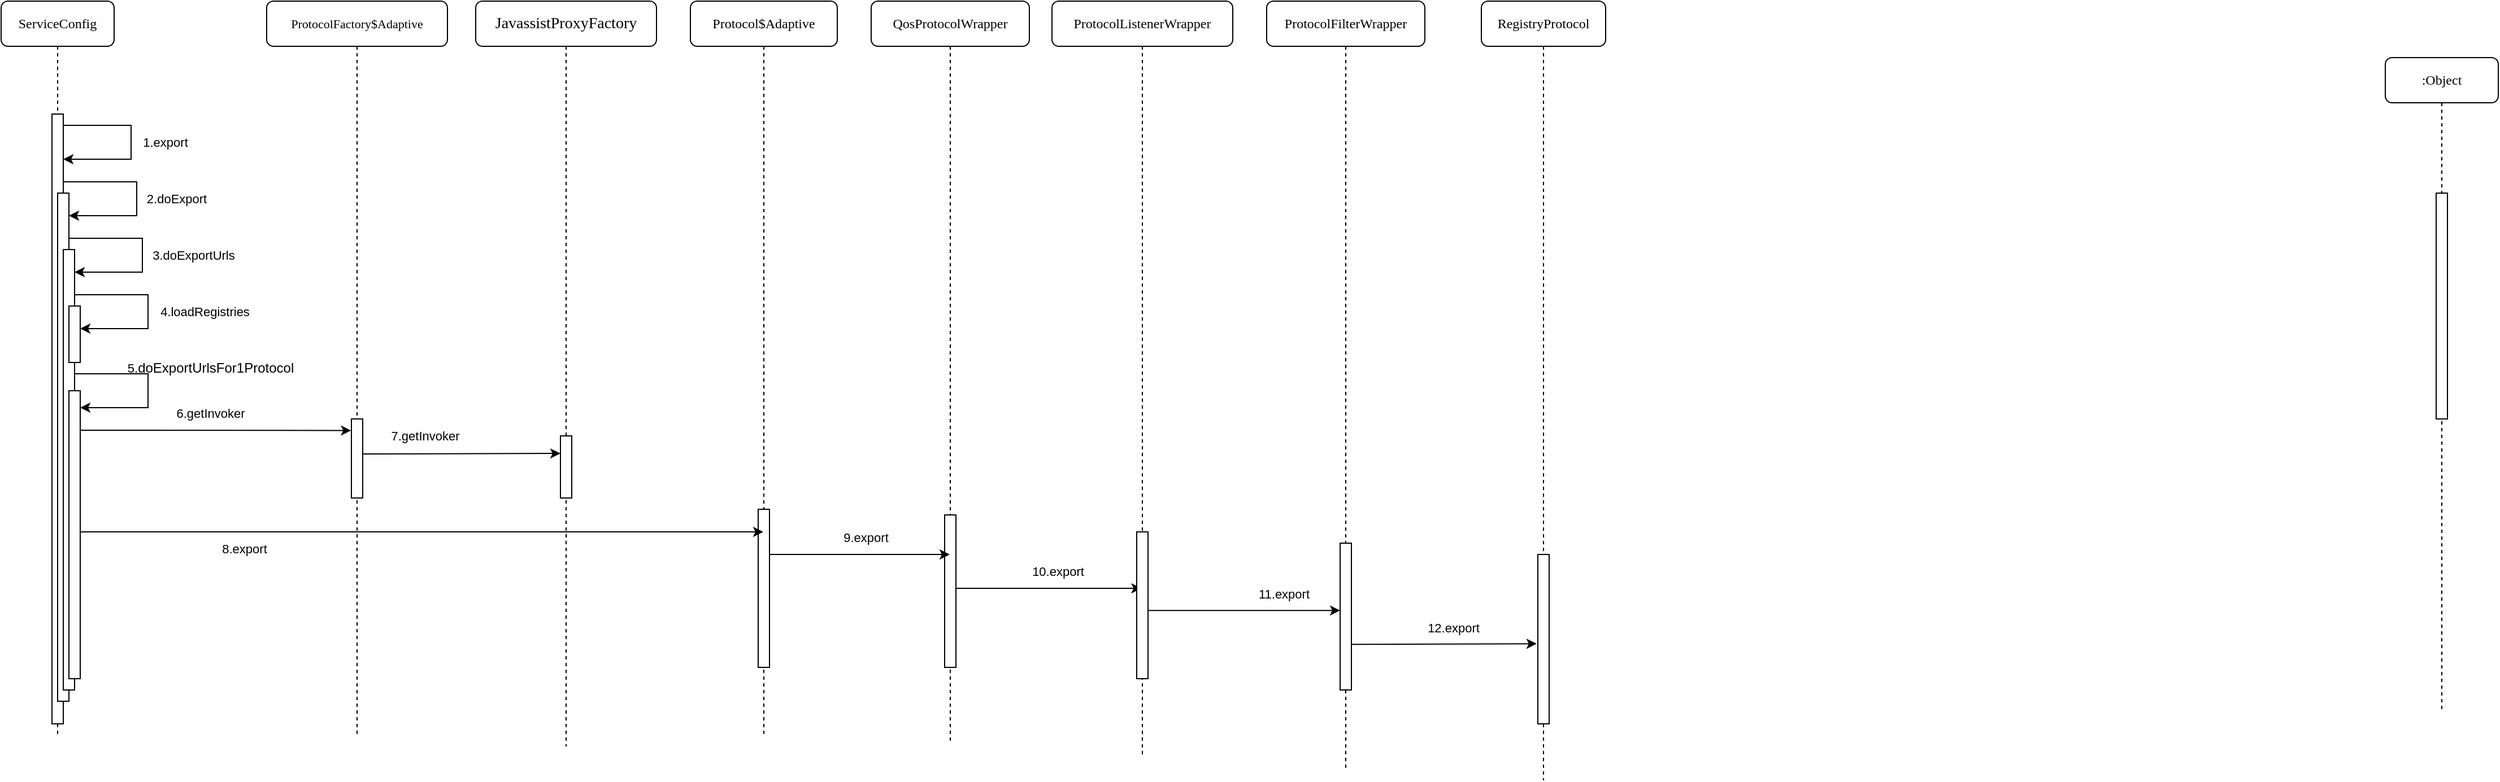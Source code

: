 <mxfile version="21.6.5" type="github">
  <diagram name="Page-1" id="13e1069c-82ec-6db2-03f1-153e76fe0fe0">
    <mxGraphModel dx="2816" dy="1706" grid="1" gridSize="10" guides="1" tooltips="1" connect="1" arrows="1" fold="1" page="1" pageScale="1" pageWidth="1100" pageHeight="850" background="none" math="0" shadow="0">
      <root>
        <mxCell id="0" />
        <mxCell id="1" parent="0" />
        <mxCell id="7baba1c4bc27f4b0-2" value="&lt;font style=&quot;font-size: 11px;&quot;&gt;ProtocolFactory$Adaptive&lt;/font&gt;" style="shape=umlLifeline;perimeter=lifelinePerimeter;whiteSpace=wrap;html=1;container=1;collapsible=0;recursiveResize=0;outlineConnect=0;rounded=1;shadow=0;comic=0;labelBackgroundColor=none;strokeWidth=1;fontFamily=Verdana;fontSize=12;align=center;" parent="1" vertex="1">
          <mxGeometry x="335" y="80" width="160" height="650" as="geometry" />
        </mxCell>
        <mxCell id="7baba1c4bc27f4b0-10" value="" style="html=1;points=[];perimeter=orthogonalPerimeter;rounded=0;shadow=0;comic=0;labelBackgroundColor=none;strokeWidth=1;fontFamily=Verdana;fontSize=12;align=center;" parent="7baba1c4bc27f4b0-2" vertex="1">
          <mxGeometry x="75" y="370" width="10" height="70" as="geometry" />
        </mxCell>
        <mxCell id="7baba1c4bc27f4b0-3" value="&lt;article data-content=&quot;[{&amp;quot;type&amp;quot;:&amp;quot;block&amp;quot;,&amp;quot;id&amp;quot;:&amp;quot;VgRU-1690942265634&amp;quot;,&amp;quot;name&amp;quot;:&amp;quot;heading&amp;quot;,&amp;quot;data&amp;quot;:{&amp;quot;level&amp;quot;:&amp;quot;h3&amp;quot;},&amp;quot;nodes&amp;quot;:[{&amp;quot;type&amp;quot;:&amp;quot;text&amp;quot;,&amp;quot;id&amp;quot;:&amp;quot;xGpA-1690942265635&amp;quot;,&amp;quot;leaves&amp;quot;:[{&amp;quot;text&amp;quot;:&amp;quot;JavassistProxyFactory&amp;quot;,&amp;quot;marks&amp;quot;:[{&amp;quot;type&amp;quot;:&amp;quot;bold&amp;quot;},{&amp;quot;type&amp;quot;:&amp;quot;fontSize&amp;quot;,&amp;quot;value&amp;quot;:20}]}]}]}]&quot;&gt;&lt;div style=&quot;line-height: 1.75; font-size: 14px; text-align: left;&quot; id=&quot;Uqh1-1690966903598&quot;&gt;JavassistProxyFactory&lt;/div&gt;&lt;/article&gt;" style="shape=umlLifeline;perimeter=lifelinePerimeter;whiteSpace=wrap;html=1;container=1;collapsible=0;recursiveResize=0;outlineConnect=0;rounded=1;shadow=0;comic=0;labelBackgroundColor=none;strokeWidth=1;fontFamily=Verdana;fontSize=12;align=center;" parent="1" vertex="1">
          <mxGeometry x="520" y="80" width="160" height="660" as="geometry" />
        </mxCell>
        <mxCell id="7baba1c4bc27f4b0-13" value="" style="html=1;points=[];perimeter=orthogonalPerimeter;rounded=0;shadow=0;comic=0;labelBackgroundColor=none;strokeWidth=1;fontFamily=Verdana;fontSize=12;align=center;" parent="7baba1c4bc27f4b0-3" vertex="1">
          <mxGeometry x="75" y="385" width="10" height="55" as="geometry" />
        </mxCell>
        <mxCell id="7baba1c4bc27f4b0-8" value="ServiceConfig" style="shape=umlLifeline;perimeter=lifelinePerimeter;whiteSpace=wrap;html=1;container=1;collapsible=0;recursiveResize=0;outlineConnect=0;rounded=1;shadow=0;comic=0;labelBackgroundColor=none;strokeWidth=1;fontFamily=Verdana;fontSize=12;align=center;" parent="1" vertex="1">
          <mxGeometry x="100" y="80" width="100" height="650" as="geometry" />
        </mxCell>
        <mxCell id="7baba1c4bc27f4b0-9" value="" style="html=1;points=[];perimeter=orthogonalPerimeter;rounded=0;shadow=0;comic=0;labelBackgroundColor=none;strokeWidth=1;fontFamily=Verdana;fontSize=12;align=center;" parent="7baba1c4bc27f4b0-8" vertex="1">
          <mxGeometry x="45" y="100" width="10" height="540" as="geometry" />
        </mxCell>
        <mxCell id="ApxEFvRm06QiGr_pZyAF-4" value="" style="html=1;points=[];perimeter=orthogonalPerimeter;rounded=0;shadow=0;comic=0;labelBackgroundColor=none;strokeWidth=1;fontFamily=Verdana;fontSize=12;align=center;" vertex="1" parent="7baba1c4bc27f4b0-8">
          <mxGeometry x="50" y="170" width="10" height="450" as="geometry" />
        </mxCell>
        <mxCell id="ApxEFvRm06QiGr_pZyAF-9" value="" style="endArrow=classic;html=1;rounded=0;" edge="1" parent="7baba1c4bc27f4b0-8">
          <mxGeometry width="50" height="50" relative="1" as="geometry">
            <mxPoint x="55.004" y="160" as="sourcePoint" />
            <mxPoint x="60" y="190" as="targetPoint" />
            <Array as="points">
              <mxPoint x="120" y="160" />
              <mxPoint x="120" y="190" />
            </Array>
          </mxGeometry>
        </mxCell>
        <mxCell id="ApxEFvRm06QiGr_pZyAF-14" value="" style="html=1;points=[];perimeter=orthogonalPerimeter;rounded=0;shadow=0;comic=0;labelBackgroundColor=none;strokeWidth=1;fontFamily=Verdana;fontSize=12;align=center;" vertex="1" parent="7baba1c4bc27f4b0-8">
          <mxGeometry x="55" y="220" width="10" height="390" as="geometry" />
        </mxCell>
        <mxCell id="ApxEFvRm06QiGr_pZyAF-17" value="" style="html=1;points=[];perimeter=orthogonalPerimeter;rounded=0;shadow=0;comic=0;labelBackgroundColor=none;strokeWidth=1;fontFamily=Verdana;fontSize=12;align=center;" vertex="1" parent="7baba1c4bc27f4b0-8">
          <mxGeometry x="60" y="270" width="10" height="50" as="geometry" />
        </mxCell>
        <mxCell id="ApxEFvRm06QiGr_pZyAF-18" value="" style="endArrow=classic;html=1;rounded=0;" edge="1" parent="7baba1c4bc27f4b0-8">
          <mxGeometry width="50" height="50" relative="1" as="geometry">
            <mxPoint x="65.004" y="260" as="sourcePoint" />
            <mxPoint x="70" y="290" as="targetPoint" />
            <Array as="points">
              <mxPoint x="130" y="260" />
              <mxPoint x="130" y="290" />
            </Array>
          </mxGeometry>
        </mxCell>
        <mxCell id="ApxEFvRm06QiGr_pZyAF-19" value="" style="html=1;points=[];perimeter=orthogonalPerimeter;rounded=0;shadow=0;comic=0;labelBackgroundColor=none;strokeWidth=1;fontFamily=Verdana;fontSize=12;align=center;" vertex="1" parent="7baba1c4bc27f4b0-8">
          <mxGeometry x="60" y="345" width="10" height="255" as="geometry" />
        </mxCell>
        <mxCell id="ApxEFvRm06QiGr_pZyAF-20" value="" style="endArrow=classic;html=1;rounded=0;" edge="1" parent="7baba1c4bc27f4b0-8">
          <mxGeometry width="50" height="50" relative="1" as="geometry">
            <mxPoint x="65.004" y="330" as="sourcePoint" />
            <mxPoint x="70" y="360" as="targetPoint" />
            <Array as="points">
              <mxPoint x="130" y="330" />
              <mxPoint x="130" y="360" />
            </Array>
          </mxGeometry>
        </mxCell>
        <mxCell id="ApxEFvRm06QiGr_pZyAF-11" value="" style="endArrow=classic;html=1;rounded=0;" edge="1" parent="1">
          <mxGeometry width="50" height="50" relative="1" as="geometry">
            <mxPoint x="155" y="190" as="sourcePoint" />
            <mxPoint x="155" y="220" as="targetPoint" />
            <Array as="points">
              <mxPoint x="215" y="190" />
              <mxPoint x="215" y="220" />
            </Array>
          </mxGeometry>
        </mxCell>
        <mxCell id="ApxEFvRm06QiGr_pZyAF-15" value="" style="endArrow=classic;html=1;rounded=0;" edge="1" parent="1">
          <mxGeometry width="50" height="50" relative="1" as="geometry">
            <mxPoint x="160.004" y="290" as="sourcePoint" />
            <mxPoint x="165" y="320" as="targetPoint" />
            <Array as="points">
              <mxPoint x="225" y="290" />
              <mxPoint x="225" y="320" />
            </Array>
          </mxGeometry>
        </mxCell>
        <mxCell id="ApxEFvRm06QiGr_pZyAF-13" value="&lt;font style=&quot;font-size: 11px;&quot;&gt;1.export&lt;/font&gt;" style="text;html=1;align=center;verticalAlign=middle;resizable=0;points=[];autosize=1;strokeColor=none;fillColor=none;" vertex="1" parent="1">
          <mxGeometry x="210" y="190" width="70" height="30" as="geometry" />
        </mxCell>
        <mxCell id="ApxEFvRm06QiGr_pZyAF-21" value="" style="endArrow=classic;html=1;rounded=0;entryX=-0.027;entryY=0.146;entryDx=0;entryDy=0;entryPerimeter=0;" edge="1" parent="1" target="7baba1c4bc27f4b0-10">
          <mxGeometry width="50" height="50" relative="1" as="geometry">
            <mxPoint x="170.004" y="460" as="sourcePoint" />
            <mxPoint x="380" y="460" as="targetPoint" />
          </mxGeometry>
        </mxCell>
        <mxCell id="ApxEFvRm06QiGr_pZyAF-22" value="QosProtocolWrapper" style="shape=umlLifeline;perimeter=lifelinePerimeter;whiteSpace=wrap;html=1;container=1;collapsible=0;recursiveResize=0;outlineConnect=0;rounded=1;shadow=0;comic=0;labelBackgroundColor=none;strokeWidth=1;fontFamily=Verdana;fontSize=12;align=center;" vertex="1" parent="1">
          <mxGeometry x="870" y="80" width="140" height="655" as="geometry" />
        </mxCell>
        <mxCell id="ApxEFvRm06QiGr_pZyAF-23" value="" style="html=1;points=[];perimeter=orthogonalPerimeter;rounded=0;shadow=0;comic=0;labelBackgroundColor=none;strokeWidth=1;fontFamily=Verdana;fontSize=12;align=center;" vertex="1" parent="ApxEFvRm06QiGr_pZyAF-22">
          <mxGeometry x="65" y="455" width="10" height="135" as="geometry" />
        </mxCell>
        <mxCell id="ApxEFvRm06QiGr_pZyAF-30" value="" style="endArrow=classic;html=1;rounded=0;" edge="1" parent="ApxEFvRm06QiGr_pZyAF-22" target="ApxEFvRm06QiGr_pZyAF-22">
          <mxGeometry width="50" height="50" relative="1" as="geometry">
            <mxPoint x="-94.856" y="490" as="sourcePoint" />
            <mxPoint x="60" y="490" as="targetPoint" />
          </mxGeometry>
        </mxCell>
        <mxCell id="ApxEFvRm06QiGr_pZyAF-37" value="" style="endArrow=classic;html=1;rounded=0;entryX=-0.1;entryY=0.2;entryDx=0;entryDy=0;entryPerimeter=0;" edge="1" parent="ApxEFvRm06QiGr_pZyAF-22">
          <mxGeometry width="50" height="50" relative="1" as="geometry">
            <mxPoint x="75.0" y="520" as="sourcePoint" />
            <mxPoint x="239.19" y="520" as="targetPoint" />
          </mxGeometry>
        </mxCell>
        <mxCell id="ApxEFvRm06QiGr_pZyAF-24" value="" style="endArrow=classic;html=1;rounded=0;entryX=-0.06;entryY=0.151;entryDx=0;entryDy=0;entryPerimeter=0;" edge="1" parent="1">
          <mxGeometry width="50" height="50" relative="1" as="geometry">
            <mxPoint x="420" y="481" as="sourcePoint" />
            <mxPoint x="595.0" y="480.54" as="targetPoint" />
          </mxGeometry>
        </mxCell>
        <mxCell id="ApxEFvRm06QiGr_pZyAF-25" value="Protocol$Adaptive" style="shape=umlLifeline;perimeter=lifelinePerimeter;whiteSpace=wrap;html=1;container=1;collapsible=0;recursiveResize=0;outlineConnect=0;rounded=1;shadow=0;comic=0;labelBackgroundColor=none;strokeWidth=1;fontFamily=Verdana;fontSize=12;align=center;" vertex="1" parent="1">
          <mxGeometry x="710" y="80" width="130" height="650" as="geometry" />
        </mxCell>
        <mxCell id="ApxEFvRm06QiGr_pZyAF-26" value="" style="html=1;points=[];perimeter=orthogonalPerimeter;rounded=0;shadow=0;comic=0;labelBackgroundColor=none;strokeWidth=1;fontFamily=Verdana;fontSize=12;align=center;" vertex="1" parent="ApxEFvRm06QiGr_pZyAF-25">
          <mxGeometry x="60" y="450" width="10" height="140" as="geometry" />
        </mxCell>
        <mxCell id="ApxEFvRm06QiGr_pZyAF-27" value="ProtocolFilterWrapper" style="shape=umlLifeline;perimeter=lifelinePerimeter;whiteSpace=wrap;html=1;container=1;collapsible=0;recursiveResize=0;outlineConnect=0;rounded=1;shadow=0;comic=0;labelBackgroundColor=none;strokeWidth=1;fontFamily=Verdana;fontSize=12;align=center;" vertex="1" parent="1">
          <mxGeometry x="1220" y="80" width="140" height="680" as="geometry" />
        </mxCell>
        <mxCell id="ApxEFvRm06QiGr_pZyAF-39" value="" style="endArrow=classic;html=1;rounded=0;entryX=-0.106;entryY=0.527;entryDx=0;entryDy=0;entryPerimeter=0;" edge="1" parent="ApxEFvRm06QiGr_pZyAF-27" target="ApxEFvRm06QiGr_pZyAF-34">
          <mxGeometry width="50" height="50" relative="1" as="geometry">
            <mxPoint x="75.004" y="569.58" as="sourcePoint" />
            <mxPoint x="245" y="569.58" as="targetPoint" />
          </mxGeometry>
        </mxCell>
        <mxCell id="ApxEFvRm06QiGr_pZyAF-28" value="" style="html=1;points=[];perimeter=orthogonalPerimeter;rounded=0;shadow=0;comic=0;labelBackgroundColor=none;strokeWidth=1;fontFamily=Verdana;fontSize=12;align=center;" vertex="1" parent="ApxEFvRm06QiGr_pZyAF-27">
          <mxGeometry x="65" y="480" width="10" height="130" as="geometry" />
        </mxCell>
        <mxCell id="ApxEFvRm06QiGr_pZyAF-29" value="" style="endArrow=classic;html=1;rounded=0;" edge="1" parent="1" target="ApxEFvRm06QiGr_pZyAF-25">
          <mxGeometry width="50" height="50" relative="1" as="geometry">
            <mxPoint x="170.004" y="550" as="sourcePoint" />
            <mxPoint x="385" y="550" as="targetPoint" />
          </mxGeometry>
        </mxCell>
        <mxCell id="ApxEFvRm06QiGr_pZyAF-31" value=":Object" style="shape=umlLifeline;perimeter=lifelinePerimeter;whiteSpace=wrap;html=1;container=1;collapsible=0;recursiveResize=0;outlineConnect=0;rounded=1;shadow=0;comic=0;labelBackgroundColor=none;strokeWidth=1;fontFamily=Verdana;fontSize=12;align=center;" vertex="1" parent="1">
          <mxGeometry x="2210" y="130" width="100" height="580" as="geometry" />
        </mxCell>
        <mxCell id="ApxEFvRm06QiGr_pZyAF-32" value="" style="html=1;points=[];perimeter=orthogonalPerimeter;rounded=0;shadow=0;comic=0;labelBackgroundColor=none;strokeWidth=1;fontFamily=Verdana;fontSize=12;align=center;" vertex="1" parent="ApxEFvRm06QiGr_pZyAF-31">
          <mxGeometry x="45" y="120" width="10" height="200" as="geometry" />
        </mxCell>
        <mxCell id="ApxEFvRm06QiGr_pZyAF-33" value="RegistryProtocol" style="shape=umlLifeline;perimeter=lifelinePerimeter;whiteSpace=wrap;html=1;container=1;collapsible=0;recursiveResize=0;outlineConnect=0;rounded=1;shadow=0;comic=0;labelBackgroundColor=none;strokeWidth=1;fontFamily=Verdana;fontSize=12;align=center;" vertex="1" parent="1">
          <mxGeometry x="1410" y="80" width="110" height="690" as="geometry" />
        </mxCell>
        <mxCell id="ApxEFvRm06QiGr_pZyAF-34" value="" style="html=1;points=[];perimeter=orthogonalPerimeter;rounded=0;shadow=0;comic=0;labelBackgroundColor=none;strokeWidth=1;fontFamily=Verdana;fontSize=12;align=center;" vertex="1" parent="ApxEFvRm06QiGr_pZyAF-33">
          <mxGeometry x="50" y="490" width="10" height="150" as="geometry" />
        </mxCell>
        <mxCell id="ApxEFvRm06QiGr_pZyAF-35" value="ProtocolListenerWrapper" style="shape=umlLifeline;perimeter=lifelinePerimeter;whiteSpace=wrap;html=1;container=1;collapsible=0;recursiveResize=0;outlineConnect=0;rounded=1;shadow=0;comic=0;labelBackgroundColor=none;strokeWidth=1;fontFamily=Verdana;fontSize=12;align=center;" vertex="1" parent="1">
          <mxGeometry x="1030" y="80" width="160" height="670" as="geometry" />
        </mxCell>
        <mxCell id="ApxEFvRm06QiGr_pZyAF-36" value="" style="html=1;points=[];perimeter=orthogonalPerimeter;rounded=0;shadow=0;comic=0;labelBackgroundColor=none;strokeWidth=1;fontFamily=Verdana;fontSize=12;align=center;" vertex="1" parent="ApxEFvRm06QiGr_pZyAF-35">
          <mxGeometry x="75" y="470" width="10" height="130" as="geometry" />
        </mxCell>
        <mxCell id="ApxEFvRm06QiGr_pZyAF-40" value="&lt;font style=&quot;font-size: 11px;&quot;&gt;2.doExport&lt;/font&gt;" style="text;html=1;align=center;verticalAlign=middle;resizable=0;points=[];autosize=1;strokeColor=none;fillColor=none;" vertex="1" parent="1">
          <mxGeometry x="215" y="240" width="80" height="30" as="geometry" />
        </mxCell>
        <mxCell id="ApxEFvRm06QiGr_pZyAF-41" value="&lt;font style=&quot;font-size: 11px;&quot;&gt;3.doExportUrls&lt;/font&gt;" style="text;html=1;align=center;verticalAlign=middle;resizable=0;points=[];autosize=1;strokeColor=none;fillColor=none;" vertex="1" parent="1">
          <mxGeometry x="220" y="290" width="100" height="30" as="geometry" />
        </mxCell>
        <mxCell id="ApxEFvRm06QiGr_pZyAF-42" value="&lt;font style=&quot;font-size: 11px;&quot;&gt;4.loadRegistries&lt;/font&gt;" style="text;html=1;align=center;verticalAlign=middle;resizable=0;points=[];autosize=1;strokeColor=none;fillColor=none;" vertex="1" parent="1">
          <mxGeometry x="225" y="340" width="110" height="30" as="geometry" />
        </mxCell>
        <mxCell id="ApxEFvRm06QiGr_pZyAF-43" value="&lt;font style=&quot;font-size: 11px;&quot;&gt;5.&lt;/font&gt;doExportUrlsFor1Protocol" style="text;html=1;align=center;verticalAlign=middle;resizable=0;points=[];autosize=1;strokeColor=none;fillColor=none;" vertex="1" parent="1">
          <mxGeometry x="200" y="390" width="170" height="30" as="geometry" />
        </mxCell>
        <mxCell id="ApxEFvRm06QiGr_pZyAF-44" value="&lt;span style=&quot;font-size: 11px;&quot;&gt;6.getInvoker&lt;/span&gt;" style="text;html=1;align=center;verticalAlign=middle;resizable=0;points=[];autosize=1;strokeColor=none;fillColor=none;" vertex="1" parent="1">
          <mxGeometry x="240" y="430" width="90" height="30" as="geometry" />
        </mxCell>
        <mxCell id="ApxEFvRm06QiGr_pZyAF-45" value="&lt;span style=&quot;font-size: 11px;&quot;&gt;7.getInvoker&lt;/span&gt;" style="text;html=1;align=center;verticalAlign=middle;resizable=0;points=[];autosize=1;strokeColor=none;fillColor=none;" vertex="1" parent="1">
          <mxGeometry x="430" y="450" width="90" height="30" as="geometry" />
        </mxCell>
        <mxCell id="ApxEFvRm06QiGr_pZyAF-46" value="&lt;span style=&quot;font-size: 11px;&quot;&gt;8.export&lt;/span&gt;" style="text;html=1;align=center;verticalAlign=middle;resizable=0;points=[];autosize=1;strokeColor=none;fillColor=none;" vertex="1" parent="1">
          <mxGeometry x="280" y="550" width="70" height="30" as="geometry" />
        </mxCell>
        <mxCell id="ApxEFvRm06QiGr_pZyAF-47" value="&lt;span style=&quot;font-size: 11px;&quot;&gt;9.export&lt;/span&gt;" style="text;html=1;align=center;verticalAlign=middle;resizable=0;points=[];autosize=1;strokeColor=none;fillColor=none;" vertex="1" parent="1">
          <mxGeometry x="830" y="540" width="70" height="30" as="geometry" />
        </mxCell>
        <mxCell id="ApxEFvRm06QiGr_pZyAF-49" value="&lt;span style=&quot;font-size: 11px;&quot;&gt;11.export&lt;/span&gt;" style="text;html=1;align=center;verticalAlign=middle;resizable=0;points=[];autosize=1;strokeColor=none;fillColor=none;" vertex="1" parent="1">
          <mxGeometry x="1200" y="590" width="70" height="30" as="geometry" />
        </mxCell>
        <mxCell id="ApxEFvRm06QiGr_pZyAF-50" value="&lt;span style=&quot;font-size: 11px;&quot;&gt;12.export&lt;/span&gt;" style="text;html=1;align=center;verticalAlign=middle;resizable=0;points=[];autosize=1;strokeColor=none;fillColor=none;" vertex="1" parent="1">
          <mxGeometry x="1350" y="620" width="70" height="30" as="geometry" />
        </mxCell>
        <mxCell id="ApxEFvRm06QiGr_pZyAF-51" value="&lt;span style=&quot;font-size: 11px;&quot;&gt;10.export&lt;/span&gt;" style="text;html=1;align=center;verticalAlign=middle;resizable=0;points=[];autosize=1;strokeColor=none;fillColor=none;" vertex="1" parent="1">
          <mxGeometry x="1000" y="570" width="70" height="30" as="geometry" />
        </mxCell>
        <mxCell id="ApxEFvRm06QiGr_pZyAF-38" value="" style="endArrow=classic;html=1;rounded=0;entryX=-0.014;entryY=0.25;entryDx=0;entryDy=0;entryPerimeter=0;" edge="1" parent="1">
          <mxGeometry width="50" height="50" relative="1" as="geometry">
            <mxPoint x="1115.004" y="619.58" as="sourcePoint" />
            <mxPoint x="1285" y="619.58" as="targetPoint" />
          </mxGeometry>
        </mxCell>
      </root>
    </mxGraphModel>
  </diagram>
</mxfile>
